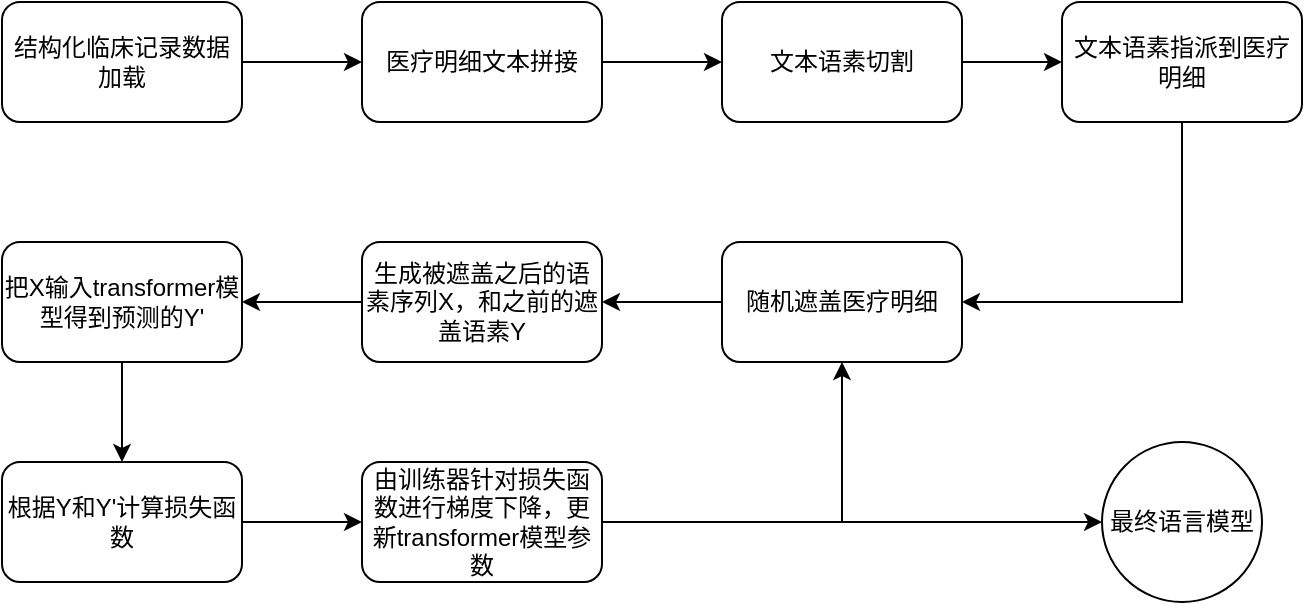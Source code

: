 <mxfile version="16.6.2" type="github" pages="3">
  <diagram id="oRuPAayAJAsklKvA7n5v" name="lm">
    <mxGraphModel dx="652" dy="841" grid="1" gridSize="10" guides="1" tooltips="1" connect="1" arrows="1" fold="1" page="1" pageScale="1" pageWidth="850" pageHeight="1100" math="0" shadow="0">
      <root>
        <mxCell id="0" />
        <mxCell id="1" parent="0" />
        <mxCell id="v6M2VdfhCZGnw-k66X98-5" style="edgeStyle=orthogonalEdgeStyle;rounded=0;orthogonalLoop=1;jettySize=auto;html=1;exitX=1;exitY=0.5;exitDx=0;exitDy=0;entryX=0;entryY=0.5;entryDx=0;entryDy=0;" parent="1" source="v6M2VdfhCZGnw-k66X98-1" target="v6M2VdfhCZGnw-k66X98-2" edge="1">
          <mxGeometry relative="1" as="geometry" />
        </mxCell>
        <mxCell id="v6M2VdfhCZGnw-k66X98-1" value="结构化临床记录数据加载" style="rounded=1;whiteSpace=wrap;html=1;" parent="1" vertex="1">
          <mxGeometry x="60" y="60" width="120" height="60" as="geometry" />
        </mxCell>
        <mxCell id="v6M2VdfhCZGnw-k66X98-2" value="医疗明细文本拼接" style="rounded=1;whiteSpace=wrap;html=1;" parent="1" vertex="1">
          <mxGeometry x="240" y="60" width="120" height="60" as="geometry" />
        </mxCell>
        <mxCell id="v6M2VdfhCZGnw-k66X98-3" value="文本语素切割" style="rounded=1;whiteSpace=wrap;html=1;" parent="1" vertex="1">
          <mxGeometry x="420" y="60" width="120" height="60" as="geometry" />
        </mxCell>
        <mxCell id="v6M2VdfhCZGnw-k66X98-4" value="文本语素指派到医疗明细" style="rounded=1;whiteSpace=wrap;html=1;" parent="1" vertex="1">
          <mxGeometry x="590" y="60" width="120" height="60" as="geometry" />
        </mxCell>
        <mxCell id="v6M2VdfhCZGnw-k66X98-6" style="edgeStyle=orthogonalEdgeStyle;rounded=0;orthogonalLoop=1;jettySize=auto;html=1;exitX=1;exitY=0.5;exitDx=0;exitDy=0;entryX=0;entryY=0.5;entryDx=0;entryDy=0;" parent="1" source="v6M2VdfhCZGnw-k66X98-2" target="v6M2VdfhCZGnw-k66X98-3" edge="1">
          <mxGeometry relative="1" as="geometry">
            <mxPoint x="190" y="100" as="sourcePoint" />
            <mxPoint x="250" y="100" as="targetPoint" />
          </mxGeometry>
        </mxCell>
        <mxCell id="v6M2VdfhCZGnw-k66X98-8" value="随机遮盖医疗明细" style="rounded=1;whiteSpace=wrap;html=1;" parent="1" vertex="1">
          <mxGeometry x="420" y="180" width="120" height="60" as="geometry" />
        </mxCell>
        <mxCell id="v6M2VdfhCZGnw-k66X98-9" style="edgeStyle=orthogonalEdgeStyle;rounded=0;orthogonalLoop=1;jettySize=auto;html=1;exitX=0.5;exitY=1;exitDx=0;exitDy=0;entryX=1;entryY=0.5;entryDx=0;entryDy=0;" parent="1" source="v6M2VdfhCZGnw-k66X98-4" target="v6M2VdfhCZGnw-k66X98-8" edge="1">
          <mxGeometry relative="1" as="geometry">
            <mxPoint x="490" y="130" as="sourcePoint" />
            <mxPoint x="490" y="190" as="targetPoint" />
          </mxGeometry>
        </mxCell>
        <mxCell id="v6M2VdfhCZGnw-k66X98-10" value="生成被遮盖之后的语素序列X，和之前的遮盖语素Y" style="rounded=1;whiteSpace=wrap;html=1;" parent="1" vertex="1">
          <mxGeometry x="240" y="180" width="120" height="60" as="geometry" />
        </mxCell>
        <mxCell id="v6M2VdfhCZGnw-k66X98-11" style="edgeStyle=orthogonalEdgeStyle;rounded=0;orthogonalLoop=1;jettySize=auto;html=1;entryX=1;entryY=0.5;entryDx=0;entryDy=0;exitX=0;exitY=0.5;exitDx=0;exitDy=0;" parent="1" source="v6M2VdfhCZGnw-k66X98-8" target="v6M2VdfhCZGnw-k66X98-10" edge="1">
          <mxGeometry relative="1" as="geometry">
            <mxPoint x="240" y="210" as="sourcePoint" />
            <mxPoint x="370" y="220" as="targetPoint" />
          </mxGeometry>
        </mxCell>
        <mxCell id="v6M2VdfhCZGnw-k66X98-12" value="把X输入transformer模型得到预测的Y&#39;" style="rounded=1;whiteSpace=wrap;html=1;" parent="1" vertex="1">
          <mxGeometry x="60" y="180" width="120" height="60" as="geometry" />
        </mxCell>
        <mxCell id="v6M2VdfhCZGnw-k66X98-13" style="edgeStyle=orthogonalEdgeStyle;rounded=0;orthogonalLoop=1;jettySize=auto;html=1;exitX=0;exitY=0.5;exitDx=0;exitDy=0;entryX=1;entryY=0.5;entryDx=0;entryDy=0;" parent="1" source="v6M2VdfhCZGnw-k66X98-10" target="v6M2VdfhCZGnw-k66X98-12" edge="1">
          <mxGeometry relative="1" as="geometry">
            <mxPoint x="490" y="130" as="sourcePoint" />
            <mxPoint x="490" y="190" as="targetPoint" />
          </mxGeometry>
        </mxCell>
        <mxCell id="v6M2VdfhCZGnw-k66X98-14" value="根据Y和Y&#39;计算损失函数" style="rounded=1;whiteSpace=wrap;html=1;" parent="1" vertex="1">
          <mxGeometry x="60" y="290" width="120" height="60" as="geometry" />
        </mxCell>
        <mxCell id="v6M2VdfhCZGnw-k66X98-15" style="edgeStyle=orthogonalEdgeStyle;rounded=0;orthogonalLoop=1;jettySize=auto;html=1;exitX=0.5;exitY=1;exitDx=0;exitDy=0;entryX=0.5;entryY=0;entryDx=0;entryDy=0;" parent="1" source="v6M2VdfhCZGnw-k66X98-12" target="v6M2VdfhCZGnw-k66X98-14" edge="1">
          <mxGeometry relative="1" as="geometry">
            <mxPoint x="130" y="250" as="sourcePoint" />
            <mxPoint x="130" y="300" as="targetPoint" />
          </mxGeometry>
        </mxCell>
        <mxCell id="v6M2VdfhCZGnw-k66X98-16" value="由训练器针对损失函数进行梯度下降，更新transformer模型参数" style="rounded=1;whiteSpace=wrap;html=1;" parent="1" vertex="1">
          <mxGeometry x="240" y="290" width="120" height="60" as="geometry" />
        </mxCell>
        <mxCell id="v6M2VdfhCZGnw-k66X98-17" style="edgeStyle=orthogonalEdgeStyle;rounded=0;orthogonalLoop=1;jettySize=auto;html=1;entryX=0;entryY=0.5;entryDx=0;entryDy=0;exitX=1;exitY=0.5;exitDx=0;exitDy=0;" parent="1" source="v6M2VdfhCZGnw-k66X98-14" target="v6M2VdfhCZGnw-k66X98-16" edge="1">
          <mxGeometry relative="1" as="geometry">
            <mxPoint x="360" y="320" as="sourcePoint" />
            <mxPoint x="250" y="330" as="targetPoint" />
          </mxGeometry>
        </mxCell>
        <mxCell id="v6M2VdfhCZGnw-k66X98-18" style="edgeStyle=orthogonalEdgeStyle;rounded=0;orthogonalLoop=1;jettySize=auto;html=1;entryX=0;entryY=0.5;entryDx=0;entryDy=0;exitX=1;exitY=0.5;exitDx=0;exitDy=0;" parent="1" source="v6M2VdfhCZGnw-k66X98-3" target="v6M2VdfhCZGnw-k66X98-4" edge="1">
          <mxGeometry relative="1" as="geometry">
            <mxPoint x="550" y="80" as="sourcePoint" />
            <mxPoint x="430" y="100" as="targetPoint" />
          </mxGeometry>
        </mxCell>
        <mxCell id="v6M2VdfhCZGnw-k66X98-19" style="edgeStyle=orthogonalEdgeStyle;rounded=0;orthogonalLoop=1;jettySize=auto;html=1;entryX=0.5;entryY=1;entryDx=0;entryDy=0;exitX=1;exitY=0.5;exitDx=0;exitDy=0;" parent="1" source="v6M2VdfhCZGnw-k66X98-16" target="v6M2VdfhCZGnw-k66X98-8" edge="1">
          <mxGeometry relative="1" as="geometry">
            <mxPoint x="190" y="330" as="sourcePoint" />
            <mxPoint x="250" y="330" as="targetPoint" />
          </mxGeometry>
        </mxCell>
        <mxCell id="v6M2VdfhCZGnw-k66X98-20" value="最终语言模型" style="ellipse;whiteSpace=wrap;html=1;aspect=fixed;" parent="1" vertex="1">
          <mxGeometry x="610" y="280" width="80" height="80" as="geometry" />
        </mxCell>
        <mxCell id="v6M2VdfhCZGnw-k66X98-21" value="" style="endArrow=classic;html=1;rounded=0;entryX=0;entryY=0.5;entryDx=0;entryDy=0;exitX=1;exitY=0.5;exitDx=0;exitDy=0;" parent="1" source="v6M2VdfhCZGnw-k66X98-16" target="v6M2VdfhCZGnw-k66X98-20" edge="1">
          <mxGeometry width="50" height="50" relative="1" as="geometry">
            <mxPoint x="350" y="400" as="sourcePoint" />
            <mxPoint x="400" y="350" as="targetPoint" />
          </mxGeometry>
        </mxCell>
      </root>
    </mxGraphModel>
  </diagram>
  <diagram id="N7pvstVNxFCMJj_1e-nF" name="multi-task">
    <mxGraphModel dx="652" dy="841" grid="1" gridSize="10" guides="1" tooltips="1" connect="1" arrows="1" fold="1" page="1" pageScale="1" pageWidth="850" pageHeight="1100" math="0" shadow="0">
      <root>
        <mxCell id="vwsfvh74IHxc5rFhwHJT-0" />
        <mxCell id="vwsfvh74IHxc5rFhwHJT-1" parent="vwsfvh74IHxc5rFhwHJT-0" />
        <mxCell id="E9SeKCvRgPATsOGwxIKS-0" style="edgeStyle=orthogonalEdgeStyle;rounded=0;orthogonalLoop=1;jettySize=auto;html=1;exitX=1;exitY=0.5;exitDx=0;exitDy=0;entryX=0;entryY=0.5;entryDx=0;entryDy=0;" parent="vwsfvh74IHxc5rFhwHJT-1" source="E9SeKCvRgPATsOGwxIKS-1" target="E9SeKCvRgPATsOGwxIKS-2" edge="1">
          <mxGeometry relative="1" as="geometry" />
        </mxCell>
        <mxCell id="E9SeKCvRgPATsOGwxIKS-1" value="结构化临床记录数据加载" style="rounded=1;whiteSpace=wrap;html=1;" parent="vwsfvh74IHxc5rFhwHJT-1" vertex="1">
          <mxGeometry x="60" y="60" width="120" height="60" as="geometry" />
        </mxCell>
        <mxCell id="E9SeKCvRgPATsOGwxIKS-2" value="医疗明细文本拼接" style="rounded=1;whiteSpace=wrap;html=1;" parent="vwsfvh74IHxc5rFhwHJT-1" vertex="1">
          <mxGeometry x="240" y="60" width="120" height="60" as="geometry" />
        </mxCell>
        <mxCell id="E9SeKCvRgPATsOGwxIKS-3" value="文本语素切割" style="rounded=1;whiteSpace=wrap;html=1;" parent="vwsfvh74IHxc5rFhwHJT-1" vertex="1">
          <mxGeometry x="420" y="60" width="120" height="60" as="geometry" />
        </mxCell>
        <mxCell id="E9SeKCvRgPATsOGwxIKS-4" value="文本语素指派到医疗明细" style="rounded=1;whiteSpace=wrap;html=1;" parent="vwsfvh74IHxc5rFhwHJT-1" vertex="1">
          <mxGeometry x="590" y="60" width="120" height="60" as="geometry" />
        </mxCell>
        <mxCell id="E9SeKCvRgPATsOGwxIKS-5" style="edgeStyle=orthogonalEdgeStyle;rounded=0;orthogonalLoop=1;jettySize=auto;html=1;exitX=1;exitY=0.5;exitDx=0;exitDy=0;entryX=0;entryY=0.5;entryDx=0;entryDy=0;" parent="vwsfvh74IHxc5rFhwHJT-1" source="E9SeKCvRgPATsOGwxIKS-2" target="E9SeKCvRgPATsOGwxIKS-3" edge="1">
          <mxGeometry relative="1" as="geometry">
            <mxPoint x="190" y="100" as="sourcePoint" />
            <mxPoint x="250" y="100" as="targetPoint" />
          </mxGeometry>
        </mxCell>
        <mxCell id="E9SeKCvRgPATsOGwxIKS-6" value="随机遮盖医疗明细&lt;br&gt;(名称，金额，性别,etc)" style="rounded=1;whiteSpace=wrap;html=1;" parent="vwsfvh74IHxc5rFhwHJT-1" vertex="1">
          <mxGeometry x="320" y="150" width="120" height="60" as="geometry" />
        </mxCell>
        <mxCell id="E9SeKCvRgPATsOGwxIKS-7" style="edgeStyle=orthogonalEdgeStyle;rounded=0;orthogonalLoop=1;jettySize=auto;html=1;exitX=0.5;exitY=1;exitDx=0;exitDy=0;entryX=1;entryY=0.5;entryDx=0;entryDy=0;" parent="vwsfvh74IHxc5rFhwHJT-1" source="E9SeKCvRgPATsOGwxIKS-4" target="E9SeKCvRgPATsOGwxIKS-6" edge="1">
          <mxGeometry relative="1" as="geometry">
            <mxPoint x="490" y="130" as="sourcePoint" />
            <mxPoint x="490" y="190" as="targetPoint" />
          </mxGeometry>
        </mxCell>
        <mxCell id="E9SeKCvRgPATsOGwxIKS-8" value="生成被遮盖之后的语素序列X" style="rounded=1;whiteSpace=wrap;html=1;" parent="vwsfvh74IHxc5rFhwHJT-1" vertex="1">
          <mxGeometry x="60" y="260" width="120" height="60" as="geometry" />
        </mxCell>
        <mxCell id="E9SeKCvRgPATsOGwxIKS-10" value="把X输入语言模型得到序列语义向量" style="rounded=1;whiteSpace=wrap;html=1;" parent="vwsfvh74IHxc5rFhwHJT-1" vertex="1">
          <mxGeometry x="60" y="350" width="120" height="60" as="geometry" />
        </mxCell>
        <mxCell id="E9SeKCvRgPATsOGwxIKS-12" value="损失函数计算" style="rounded=1;whiteSpace=wrap;html=1;" parent="vwsfvh74IHxc5rFhwHJT-1" vertex="1">
          <mxGeometry x="530" y="440" width="120" height="60" as="geometry" />
        </mxCell>
        <mxCell id="E9SeKCvRgPATsOGwxIKS-13" style="edgeStyle=orthogonalEdgeStyle;rounded=0;orthogonalLoop=1;jettySize=auto;html=1;exitX=0.5;exitY=1;exitDx=0;exitDy=0;entryX=0.5;entryY=0;entryDx=0;entryDy=0;" parent="vwsfvh74IHxc5rFhwHJT-1" source="E9SeKCvRgPATsOGwxIKS-10" target="E9SeKCvRgPATsOGwxIKS-21" edge="1">
          <mxGeometry relative="1" as="geometry">
            <mxPoint x="130" y="420" as="sourcePoint" />
            <mxPoint x="130" y="470" as="targetPoint" />
          </mxGeometry>
        </mxCell>
        <mxCell id="E9SeKCvRgPATsOGwxIKS-14" value="训练器迭代模型参数" style="rounded=1;whiteSpace=wrap;html=1;" parent="vwsfvh74IHxc5rFhwHJT-1" vertex="1">
          <mxGeometry x="600" y="630" width="120" height="60" as="geometry" />
        </mxCell>
        <mxCell id="E9SeKCvRgPATsOGwxIKS-15" style="edgeStyle=orthogonalEdgeStyle;rounded=0;orthogonalLoop=1;jettySize=auto;html=1;entryX=0.5;entryY=0;entryDx=0;entryDy=0;exitX=0.5;exitY=1;exitDx=0;exitDy=0;" parent="vwsfvh74IHxc5rFhwHJT-1" source="E9SeKCvRgPATsOGwxIKS-12" target="E9SeKCvRgPATsOGwxIKS-47" edge="1">
          <mxGeometry relative="1" as="geometry">
            <mxPoint x="360" y="460" as="sourcePoint" />
            <mxPoint x="250" y="470" as="targetPoint" />
            <Array as="points">
              <mxPoint x="590" y="520" />
              <mxPoint x="660" y="520" />
            </Array>
          </mxGeometry>
        </mxCell>
        <mxCell id="E9SeKCvRgPATsOGwxIKS-16" style="edgeStyle=orthogonalEdgeStyle;rounded=0;orthogonalLoop=1;jettySize=auto;html=1;entryX=0;entryY=0.5;entryDx=0;entryDy=0;exitX=1;exitY=0.5;exitDx=0;exitDy=0;" parent="vwsfvh74IHxc5rFhwHJT-1" source="E9SeKCvRgPATsOGwxIKS-3" target="E9SeKCvRgPATsOGwxIKS-4" edge="1">
          <mxGeometry relative="1" as="geometry">
            <mxPoint x="550" y="80" as="sourcePoint" />
            <mxPoint x="430" y="100" as="targetPoint" />
          </mxGeometry>
        </mxCell>
        <mxCell id="E9SeKCvRgPATsOGwxIKS-18" value="最终模型" style="ellipse;whiteSpace=wrap;html=1;aspect=fixed;" parent="vwsfvh74IHxc5rFhwHJT-1" vertex="1">
          <mxGeometry x="620" y="730" width="80" height="80" as="geometry" />
        </mxCell>
        <mxCell id="E9SeKCvRgPATsOGwxIKS-19" value="" style="endArrow=classic;html=1;rounded=0;entryX=0.5;entryY=0;entryDx=0;entryDy=0;exitX=0.5;exitY=1;exitDx=0;exitDy=0;" parent="vwsfvh74IHxc5rFhwHJT-1" source="E9SeKCvRgPATsOGwxIKS-14" target="E9SeKCvRgPATsOGwxIKS-18" edge="1">
          <mxGeometry width="50" height="50" relative="1" as="geometry">
            <mxPoint x="350" y="540" as="sourcePoint" />
            <mxPoint x="400" y="490" as="targetPoint" />
          </mxGeometry>
        </mxCell>
        <mxCell id="E9SeKCvRgPATsOGwxIKS-20" style="edgeStyle=orthogonalEdgeStyle;rounded=0;orthogonalLoop=1;jettySize=auto;html=1;exitX=0.5;exitY=1;exitDx=0;exitDy=0;entryX=0.5;entryY=0;entryDx=0;entryDy=0;" parent="vwsfvh74IHxc5rFhwHJT-1" source="E9SeKCvRgPATsOGwxIKS-8" target="E9SeKCvRgPATsOGwxIKS-10" edge="1">
          <mxGeometry relative="1" as="geometry">
            <mxPoint x="130" y="420" as="sourcePoint" />
            <mxPoint x="380" y="270" as="targetPoint" />
          </mxGeometry>
        </mxCell>
        <mxCell id="E9SeKCvRgPATsOGwxIKS-21" value="把语义向量指派到对应医疗明细" style="rounded=1;whiteSpace=wrap;html=1;" parent="vwsfvh74IHxc5rFhwHJT-1" vertex="1">
          <mxGeometry x="60" y="440" width="120" height="60" as="geometry" />
        </mxCell>
        <mxCell id="E9SeKCvRgPATsOGwxIKS-22" style="edgeStyle=orthogonalEdgeStyle;rounded=0;orthogonalLoop=1;jettySize=auto;html=1;exitX=0.5;exitY=1;exitDx=0;exitDy=0;entryX=0.5;entryY=0;entryDx=0;entryDy=0;" parent="vwsfvh74IHxc5rFhwHJT-1" source="E9SeKCvRgPATsOGwxIKS-6" target="E9SeKCvRgPATsOGwxIKS-8" edge="1">
          <mxGeometry relative="1" as="geometry">
            <mxPoint x="190" y="100" as="sourcePoint" />
            <mxPoint x="250" y="100" as="targetPoint" />
          </mxGeometry>
        </mxCell>
        <mxCell id="E9SeKCvRgPATsOGwxIKS-23" value="生成被遮盖之后的时间序列" style="rounded=1;whiteSpace=wrap;html=1;" parent="vwsfvh74IHxc5rFhwHJT-1" vertex="1">
          <mxGeometry x="220" y="260" width="120" height="60" as="geometry" />
        </mxCell>
        <mxCell id="E9SeKCvRgPATsOGwxIKS-25" style="edgeStyle=orthogonalEdgeStyle;rounded=0;orthogonalLoop=1;jettySize=auto;html=1;exitX=0.5;exitY=1;exitDx=0;exitDy=0;entryX=0.5;entryY=0;entryDx=0;entryDy=0;" parent="vwsfvh74IHxc5rFhwHJT-1" source="E9SeKCvRgPATsOGwxIKS-6" target="E9SeKCvRgPATsOGwxIKS-23" edge="1">
          <mxGeometry relative="1" as="geometry">
            <mxPoint x="390" y="220" as="sourcePoint" />
            <mxPoint x="130" y="270" as="targetPoint" />
          </mxGeometry>
        </mxCell>
        <mxCell id="E9SeKCvRgPATsOGwxIKS-26" value="生成被遮盖之后的金额序列" style="rounded=1;whiteSpace=wrap;html=1;" parent="vwsfvh74IHxc5rFhwHJT-1" vertex="1">
          <mxGeometry x="365" y="260" width="120" height="60" as="geometry" />
        </mxCell>
        <mxCell id="E9SeKCvRgPATsOGwxIKS-27" style="edgeStyle=orthogonalEdgeStyle;rounded=0;orthogonalLoop=1;jettySize=auto;html=1;exitX=0.5;exitY=1;exitDx=0;exitDy=0;entryX=0.5;entryY=0;entryDx=0;entryDy=0;" parent="vwsfvh74IHxc5rFhwHJT-1" source="E9SeKCvRgPATsOGwxIKS-6" target="E9SeKCvRgPATsOGwxIKS-26" edge="1">
          <mxGeometry relative="1" as="geometry">
            <mxPoint x="390" y="220" as="sourcePoint" />
            <mxPoint x="290" y="270" as="targetPoint" />
          </mxGeometry>
        </mxCell>
        <mxCell id="E9SeKCvRgPATsOGwxIKS-38" style="edgeStyle=orthogonalEdgeStyle;rounded=0;orthogonalLoop=1;jettySize=auto;html=1;exitX=1;exitY=0.5;exitDx=0;exitDy=0;entryX=0.5;entryY=0;entryDx=0;entryDy=0;" parent="vwsfvh74IHxc5rFhwHJT-1" source="E9SeKCvRgPATsOGwxIKS-28" target="E9SeKCvRgPATsOGwxIKS-36" edge="1">
          <mxGeometry relative="1" as="geometry">
            <Array as="points">
              <mxPoint x="510" y="470" />
              <mxPoint x="510" y="240" />
              <mxPoint x="670" y="240" />
            </Array>
          </mxGeometry>
        </mxCell>
        <mxCell id="E9SeKCvRgPATsOGwxIKS-28" value="合并多模态特征向量" style="rounded=1;whiteSpace=wrap;html=1;" parent="vwsfvh74IHxc5rFhwHJT-1" vertex="1">
          <mxGeometry x="290" y="440" width="120" height="60" as="geometry" />
        </mxCell>
        <mxCell id="E9SeKCvRgPATsOGwxIKS-29" style="edgeStyle=orthogonalEdgeStyle;rounded=0;orthogonalLoop=1;jettySize=auto;html=1;exitX=0.5;exitY=1;exitDx=0;exitDy=0;entryX=0.5;entryY=0;entryDx=0;entryDy=0;" parent="vwsfvh74IHxc5rFhwHJT-1" source="E9SeKCvRgPATsOGwxIKS-32" target="E9SeKCvRgPATsOGwxIKS-28" edge="1">
          <mxGeometry relative="1" as="geometry">
            <mxPoint x="390" y="220" as="sourcePoint" />
            <mxPoint x="435" y="270" as="targetPoint" />
            <Array as="points">
              <mxPoint x="425" y="420" />
              <mxPoint x="350" y="420" />
            </Array>
          </mxGeometry>
        </mxCell>
        <mxCell id="E9SeKCvRgPATsOGwxIKS-30" style="edgeStyle=orthogonalEdgeStyle;rounded=0;orthogonalLoop=1;jettySize=auto;html=1;entryX=0.5;entryY=0;entryDx=0;entryDy=0;exitX=0.5;exitY=1;exitDx=0;exitDy=0;" parent="vwsfvh74IHxc5rFhwHJT-1" source="E9SeKCvRgPATsOGwxIKS-33" target="E9SeKCvRgPATsOGwxIKS-28" edge="1">
          <mxGeometry relative="1" as="geometry">
            <mxPoint x="270" y="410" as="sourcePoint" />
            <mxPoint x="360" y="450" as="targetPoint" />
            <Array as="points">
              <mxPoint x="280" y="420" />
              <mxPoint x="350" y="420" />
            </Array>
          </mxGeometry>
        </mxCell>
        <mxCell id="E9SeKCvRgPATsOGwxIKS-31" style="edgeStyle=orthogonalEdgeStyle;rounded=0;orthogonalLoop=1;jettySize=auto;html=1;exitX=1;exitY=0.5;exitDx=0;exitDy=0;entryX=0;entryY=0.5;entryDx=0;entryDy=0;" parent="vwsfvh74IHxc5rFhwHJT-1" source="E9SeKCvRgPATsOGwxIKS-21" target="E9SeKCvRgPATsOGwxIKS-28" edge="1">
          <mxGeometry relative="1" as="geometry">
            <mxPoint x="190" y="100" as="sourcePoint" />
            <mxPoint x="250" y="100" as="targetPoint" />
          </mxGeometry>
        </mxCell>
        <mxCell id="E9SeKCvRgPATsOGwxIKS-32" value="特征编码网络" style="rounded=1;whiteSpace=wrap;html=1;" parent="vwsfvh74IHxc5rFhwHJT-1" vertex="1">
          <mxGeometry x="365" y="350" width="120" height="60" as="geometry" />
        </mxCell>
        <mxCell id="E9SeKCvRgPATsOGwxIKS-33" value="特征编码网络" style="rounded=1;whiteSpace=wrap;html=1;" parent="vwsfvh74IHxc5rFhwHJT-1" vertex="1">
          <mxGeometry x="220" y="350" width="120" height="60" as="geometry" />
        </mxCell>
        <mxCell id="E9SeKCvRgPATsOGwxIKS-34" style="edgeStyle=orthogonalEdgeStyle;rounded=0;orthogonalLoop=1;jettySize=auto;html=1;exitX=0.5;exitY=1;exitDx=0;exitDy=0;entryX=0.5;entryY=0;entryDx=0;entryDy=0;" parent="vwsfvh74IHxc5rFhwHJT-1" source="E9SeKCvRgPATsOGwxIKS-23" target="E9SeKCvRgPATsOGwxIKS-33" edge="1">
          <mxGeometry relative="1" as="geometry">
            <mxPoint x="130" y="330" as="sourcePoint" />
            <mxPoint x="130" y="360" as="targetPoint" />
          </mxGeometry>
        </mxCell>
        <mxCell id="E9SeKCvRgPATsOGwxIKS-35" style="edgeStyle=orthogonalEdgeStyle;rounded=0;orthogonalLoop=1;jettySize=auto;html=1;exitX=0.5;exitY=1;exitDx=0;exitDy=0;entryX=0.5;entryY=0;entryDx=0;entryDy=0;" parent="vwsfvh74IHxc5rFhwHJT-1" source="E9SeKCvRgPATsOGwxIKS-26" target="E9SeKCvRgPATsOGwxIKS-32" edge="1">
          <mxGeometry relative="1" as="geometry">
            <mxPoint x="290" y="330" as="sourcePoint" />
            <mxPoint x="290" y="360" as="targetPoint" />
          </mxGeometry>
        </mxCell>
        <mxCell id="E9SeKCvRgPATsOGwxIKS-36" value="多层级编码网络" style="rounded=1;whiteSpace=wrap;html=1;" parent="vwsfvh74IHxc5rFhwHJT-1" vertex="1">
          <mxGeometry x="610" y="260" width="120" height="60" as="geometry" />
        </mxCell>
        <mxCell id="E9SeKCvRgPATsOGwxIKS-39" value="分类器" style="rounded=1;whiteSpace=wrap;html=1;" parent="vwsfvh74IHxc5rFhwHJT-1" vertex="1">
          <mxGeometry x="530" y="350" width="120" height="60" as="geometry" />
        </mxCell>
        <mxCell id="E9SeKCvRgPATsOGwxIKS-40" style="edgeStyle=orthogonalEdgeStyle;rounded=0;orthogonalLoop=1;jettySize=auto;html=1;entryX=0.5;entryY=0;entryDx=0;entryDy=0;exitX=0.5;exitY=1;exitDx=0;exitDy=0;" parent="vwsfvh74IHxc5rFhwHJT-1" source="E9SeKCvRgPATsOGwxIKS-36" target="E9SeKCvRgPATsOGwxIKS-39" edge="1">
          <mxGeometry relative="1" as="geometry">
            <mxPoint x="290" y="420" as="sourcePoint" />
            <mxPoint x="360" y="450" as="targetPoint" />
            <Array as="points">
              <mxPoint x="640" y="330" />
              <mxPoint x="590" y="330" />
            </Array>
          </mxGeometry>
        </mxCell>
        <mxCell id="E9SeKCvRgPATsOGwxIKS-41" value="回归器" style="rounded=1;whiteSpace=wrap;html=1;" parent="vwsfvh74IHxc5rFhwHJT-1" vertex="1">
          <mxGeometry x="670" y="350" width="120" height="60" as="geometry" />
        </mxCell>
        <mxCell id="E9SeKCvRgPATsOGwxIKS-43" style="edgeStyle=orthogonalEdgeStyle;rounded=0;orthogonalLoop=1;jettySize=auto;html=1;exitX=0.75;exitY=1;exitDx=0;exitDy=0;entryX=0.5;entryY=0;entryDx=0;entryDy=0;" parent="vwsfvh74IHxc5rFhwHJT-1" source="E9SeKCvRgPATsOGwxIKS-36" target="E9SeKCvRgPATsOGwxIKS-41" edge="1">
          <mxGeometry relative="1" as="geometry">
            <mxPoint x="390" y="220" as="sourcePoint" />
            <mxPoint x="435" y="270" as="targetPoint" />
          </mxGeometry>
        </mxCell>
        <mxCell id="E9SeKCvRgPATsOGwxIKS-44" style="edgeStyle=orthogonalEdgeStyle;rounded=0;orthogonalLoop=1;jettySize=auto;html=1;exitX=0.5;exitY=1;exitDx=0;exitDy=0;entryX=0.5;entryY=0;entryDx=0;entryDy=0;" parent="vwsfvh74IHxc5rFhwHJT-1" source="E9SeKCvRgPATsOGwxIKS-39" target="E9SeKCvRgPATsOGwxIKS-12" edge="1">
          <mxGeometry relative="1" as="geometry">
            <mxPoint x="290" y="330" as="sourcePoint" />
            <mxPoint x="290" y="360" as="targetPoint" />
          </mxGeometry>
        </mxCell>
        <mxCell id="E9SeKCvRgPATsOGwxIKS-45" style="edgeStyle=orthogonalEdgeStyle;rounded=0;orthogonalLoop=1;jettySize=auto;html=1;exitX=0.5;exitY=1;exitDx=0;exitDy=0;entryX=0.5;entryY=0;entryDx=0;entryDy=0;" parent="vwsfvh74IHxc5rFhwHJT-1" source="E9SeKCvRgPATsOGwxIKS-41" target="E9SeKCvRgPATsOGwxIKS-46" edge="1">
          <mxGeometry relative="1" as="geometry">
            <mxPoint x="600" y="420" as="sourcePoint" />
            <mxPoint x="600" y="450" as="targetPoint" />
          </mxGeometry>
        </mxCell>
        <mxCell id="E9SeKCvRgPATsOGwxIKS-46" value="损失函数计算" style="rounded=1;whiteSpace=wrap;html=1;" parent="vwsfvh74IHxc5rFhwHJT-1" vertex="1">
          <mxGeometry x="670" y="440" width="120" height="60" as="geometry" />
        </mxCell>
        <mxCell id="E9SeKCvRgPATsOGwxIKS-47" value="损失函数融合" style="rounded=1;whiteSpace=wrap;html=1;" parent="vwsfvh74IHxc5rFhwHJT-1" vertex="1">
          <mxGeometry x="600" y="540" width="120" height="60" as="geometry" />
        </mxCell>
        <mxCell id="E9SeKCvRgPATsOGwxIKS-48" style="edgeStyle=orthogonalEdgeStyle;rounded=0;orthogonalLoop=1;jettySize=auto;html=1;entryX=0.5;entryY=0;entryDx=0;entryDy=0;exitX=0.5;exitY=1;exitDx=0;exitDy=0;" parent="vwsfvh74IHxc5rFhwHJT-1" source="E9SeKCvRgPATsOGwxIKS-46" target="E9SeKCvRgPATsOGwxIKS-47" edge="1">
          <mxGeometry relative="1" as="geometry">
            <mxPoint x="600" y="510" as="sourcePoint" />
            <mxPoint x="670" y="540" as="targetPoint" />
          </mxGeometry>
        </mxCell>
        <mxCell id="E9SeKCvRgPATsOGwxIKS-49" value="" style="endArrow=classic;html=1;rounded=0;exitX=0.5;exitY=1;exitDx=0;exitDy=0;entryX=0.5;entryY=0;entryDx=0;entryDy=0;" parent="vwsfvh74IHxc5rFhwHJT-1" source="E9SeKCvRgPATsOGwxIKS-47" target="E9SeKCvRgPATsOGwxIKS-14" edge="1">
          <mxGeometry width="50" height="50" relative="1" as="geometry">
            <mxPoint x="670" y="690" as="sourcePoint" />
            <mxPoint x="660" y="620" as="targetPoint" />
          </mxGeometry>
        </mxCell>
      </root>
    </mxGraphModel>
  </diagram>
  <diagram id="gM_E1vvUg8hw1AgMtlir" name="network">
    <mxGraphModel dx="892" dy="841" grid="1" gridSize="10" guides="1" tooltips="1" connect="1" arrows="1" fold="1" page="1" pageScale="1" pageWidth="850" pageHeight="1100" math="0" shadow="0">
      <root>
        <mxCell id="sVDgmbjhsbCIhgk9ygy3-0" />
        <mxCell id="sVDgmbjhsbCIhgk9ygy3-1" parent="sVDgmbjhsbCIhgk9ygy3-0" />
        <mxCell id="D9OaQDnd62xlyKxIyN5h-46" style="edgeStyle=none;rounded=0;orthogonalLoop=1;jettySize=auto;html=1;exitX=0.5;exitY=1;exitDx=0;exitDy=0;entryX=0.5;entryY=0;entryDx=0;entryDy=0;" edge="1" parent="sVDgmbjhsbCIhgk9ygy3-1" source="D9OaQDnd62xlyKxIyN5h-44" target="D9OaQDnd62xlyKxIyN5h-45">
          <mxGeometry relative="1" as="geometry" />
        </mxCell>
        <mxCell id="D9OaQDnd62xlyKxIyN5h-44" value="" style="rounded=1;whiteSpace=wrap;html=1;" vertex="1" parent="sVDgmbjhsbCIhgk9ygy3-1">
          <mxGeometry x="110" y="410" width="310" height="40" as="geometry" />
        </mxCell>
        <mxCell id="D9OaQDnd62xlyKxIyN5h-24" value="" style="rounded=1;whiteSpace=wrap;html=1;imageWidth=24;imageHeight=24;" vertex="1" parent="sVDgmbjhsbCIhgk9ygy3-1">
          <mxGeometry x="262.5" y="280" width="55" height="110" as="geometry" />
        </mxCell>
        <mxCell id="D9OaQDnd62xlyKxIyN5h-22" value="" style="rounded=1;whiteSpace=wrap;html=1;imageWidth=24;imageHeight=24;" vertex="1" parent="sVDgmbjhsbCIhgk9ygy3-1">
          <mxGeometry x="205" y="280" width="55" height="110" as="geometry" />
        </mxCell>
        <mxCell id="D9OaQDnd62xlyKxIyN5h-0" value="年龄" style="rounded=1;whiteSpace=wrap;html=1;" vertex="1" parent="sVDgmbjhsbCIhgk9ygy3-1">
          <mxGeometry x="200" y="210" width="40" height="20" as="geometry" />
        </mxCell>
        <mxCell id="D9OaQDnd62xlyKxIyN5h-33" style="edgeStyle=orthogonalEdgeStyle;rounded=0;orthogonalLoop=1;jettySize=auto;html=1;exitX=0.5;exitY=1;exitDx=0;exitDy=0;entryX=0.5;entryY=0;entryDx=0;entryDy=0;" edge="1" parent="sVDgmbjhsbCIhgk9ygy3-1" source="D9OaQDnd62xlyKxIyN5h-1" target="D9OaQDnd62xlyKxIyN5h-30">
          <mxGeometry relative="1" as="geometry" />
        </mxCell>
        <mxCell id="D9OaQDnd62xlyKxIyN5h-1" value="性别" style="rounded=1;whiteSpace=wrap;html=1;" vertex="1" parent="sVDgmbjhsbCIhgk9ygy3-1">
          <mxGeometry x="120" y="140" width="40" height="20" as="geometry" />
        </mxCell>
        <mxCell id="D9OaQDnd62xlyKxIyN5h-2" value="" style="rounded=1;whiteSpace=wrap;html=1;" vertex="1" parent="sVDgmbjhsbCIhgk9ygy3-1">
          <mxGeometry x="200" y="180" width="250" height="80" as="geometry" />
        </mxCell>
        <mxCell id="D9OaQDnd62xlyKxIyN5h-34" style="edgeStyle=orthogonalEdgeStyle;rounded=0;orthogonalLoop=1;jettySize=auto;html=1;exitX=0.5;exitY=1;exitDx=0;exitDy=0;entryX=0.5;entryY=0;entryDx=0;entryDy=0;" edge="1" parent="sVDgmbjhsbCIhgk9ygy3-1" source="D9OaQDnd62xlyKxIyN5h-5" target="D9OaQDnd62xlyKxIyN5h-31">
          <mxGeometry relative="1" as="geometry">
            <Array as="points">
              <mxPoint x="270" y="240" />
              <mxPoint x="185" y="240" />
            </Array>
          </mxGeometry>
        </mxCell>
        <mxCell id="D9OaQDnd62xlyKxIyN5h-5" value="诊断" style="rounded=1;whiteSpace=wrap;html=1;" vertex="1" parent="sVDgmbjhsbCIhgk9ygy3-1">
          <mxGeometry x="250" y="205" width="40" height="20" as="geometry" />
        </mxCell>
        <mxCell id="D9OaQDnd62xlyKxIyN5h-36" style="edgeStyle=orthogonalEdgeStyle;rounded=0;orthogonalLoop=1;jettySize=auto;html=1;exitX=0.5;exitY=1;exitDx=0;exitDy=0;entryX=0.5;entryY=0;entryDx=0;entryDy=0;" edge="1" parent="sVDgmbjhsbCIhgk9ygy3-1" source="D9OaQDnd62xlyKxIyN5h-6" target="D9OaQDnd62xlyKxIyN5h-32">
          <mxGeometry relative="1" as="geometry">
            <Array as="points">
              <mxPoint x="320" y="250" />
              <mxPoint x="230" y="250" />
            </Array>
          </mxGeometry>
        </mxCell>
        <mxCell id="D9OaQDnd62xlyKxIyN5h-6" value="诊断" style="rounded=1;whiteSpace=wrap;html=1;" vertex="1" parent="sVDgmbjhsbCIhgk9ygy3-1">
          <mxGeometry x="300" y="205" width="40" height="20" as="geometry" />
        </mxCell>
        <mxCell id="D9OaQDnd62xlyKxIyN5h-40" style="edgeStyle=orthogonalEdgeStyle;rounded=0;orthogonalLoop=1;jettySize=auto;html=1;exitX=1;exitY=0.5;exitDx=0;exitDy=0;entryX=0.5;entryY=0;entryDx=0;entryDy=0;" edge="1" parent="sVDgmbjhsbCIhgk9ygy3-1" source="D9OaQDnd62xlyKxIyN5h-7" target="D9OaQDnd62xlyKxIyN5h-37">
          <mxGeometry relative="1" as="geometry" />
        </mxCell>
        <mxCell id="D9OaQDnd62xlyKxIyN5h-7" value="名称" style="rounded=1;whiteSpace=wrap;html=1;" vertex="1" parent="sVDgmbjhsbCIhgk9ygy3-1">
          <mxGeometry x="213" y="304" width="40" height="20" as="geometry" />
        </mxCell>
        <mxCell id="D9OaQDnd62xlyKxIyN5h-8" value="名称" style="rounded=1;whiteSpace=wrap;html=1;" vertex="1" parent="sVDgmbjhsbCIhgk9ygy3-1">
          <mxGeometry x="270" y="304" width="40" height="20" as="geometry" />
        </mxCell>
        <mxCell id="D9OaQDnd62xlyKxIyN5h-9" value="金额" style="rounded=1;whiteSpace=wrap;html=1;" vertex="1" parent="sVDgmbjhsbCIhgk9ygy3-1">
          <mxGeometry x="213" y="332" width="40" height="22" as="geometry" />
        </mxCell>
        <mxCell id="D9OaQDnd62xlyKxIyN5h-67" style="edgeStyle=orthogonalEdgeStyle;rounded=0;orthogonalLoop=1;jettySize=auto;html=1;exitX=1;exitY=0.75;exitDx=0;exitDy=0;entryX=0.5;entryY=0;entryDx=0;entryDy=0;" edge="1" parent="sVDgmbjhsbCIhgk9ygy3-1" source="D9OaQDnd62xlyKxIyN5h-10" target="D9OaQDnd62xlyKxIyN5h-55">
          <mxGeometry relative="1" as="geometry" />
        </mxCell>
        <mxCell id="D9OaQDnd62xlyKxIyN5h-10" value="金额" style="rounded=1;whiteSpace=wrap;html=1;" vertex="1" parent="sVDgmbjhsbCIhgk9ygy3-1">
          <mxGeometry x="270" y="334" width="40" height="20" as="geometry" />
        </mxCell>
        <mxCell id="D9OaQDnd62xlyKxIyN5h-11" value="时间" style="rounded=1;whiteSpace=wrap;html=1;" vertex="1" parent="sVDgmbjhsbCIhgk9ygy3-1">
          <mxGeometry x="213" y="364" width="40" height="20" as="geometry" />
        </mxCell>
        <mxCell id="D9OaQDnd62xlyKxIyN5h-12" value="时间" style="rounded=1;whiteSpace=wrap;html=1;" vertex="1" parent="sVDgmbjhsbCIhgk9ygy3-1">
          <mxGeometry x="270" y="364" width="40" height="20" as="geometry" />
        </mxCell>
        <mxCell id="D9OaQDnd62xlyKxIyN5h-13" value="时间" style="rounded=1;whiteSpace=wrap;html=1;" vertex="1" parent="sVDgmbjhsbCIhgk9ygy3-1">
          <mxGeometry x="205" y="205" width="40" height="20" as="geometry" />
        </mxCell>
        <mxCell id="D9OaQDnd62xlyKxIyN5h-15" value="个人层级" style="rounded=1;whiteSpace=wrap;html=1;" vertex="1" parent="sVDgmbjhsbCIhgk9ygy3-1">
          <mxGeometry x="50" y="140" width="50" height="20" as="geometry" />
        </mxCell>
        <mxCell id="D9OaQDnd62xlyKxIyN5h-16" value="" style="endArrow=none;html=1;rounded=0;" edge="1" parent="sVDgmbjhsbCIhgk9ygy3-1">
          <mxGeometry width="50" height="50" relative="1" as="geometry">
            <mxPoint x="120" y="170" as="sourcePoint" />
            <mxPoint x="780" y="170" as="targetPoint" />
          </mxGeometry>
        </mxCell>
        <mxCell id="D9OaQDnd62xlyKxIyN5h-17" value="" style="endArrow=none;html=1;rounded=0;" edge="1" parent="sVDgmbjhsbCIhgk9ygy3-1">
          <mxGeometry width="50" height="50" relative="1" as="geometry">
            <mxPoint x="120" y="270" as="sourcePoint" />
            <mxPoint x="780" y="270" as="targetPoint" />
          </mxGeometry>
        </mxCell>
        <mxCell id="D9OaQDnd62xlyKxIyN5h-18" value="就诊层级" style="rounded=1;whiteSpace=wrap;html=1;" vertex="1" parent="sVDgmbjhsbCIhgk9ygy3-1">
          <mxGeometry x="50" y="180" width="50" height="20" as="geometry" />
        </mxCell>
        <mxCell id="D9OaQDnd62xlyKxIyN5h-19" value="明细层级" style="rounded=1;whiteSpace=wrap;html=1;" vertex="1" parent="sVDgmbjhsbCIhgk9ygy3-1">
          <mxGeometry x="50" y="280" width="50" height="20" as="geometry" />
        </mxCell>
        <mxCell id="D9OaQDnd62xlyKxIyN5h-20" value="就诊" style="text;html=1;strokeColor=none;fillColor=none;align=center;verticalAlign=middle;whiteSpace=wrap;rounded=0;" vertex="1" parent="sVDgmbjhsbCIhgk9ygy3-1">
          <mxGeometry x="200" y="175" width="60" height="30" as="geometry" />
        </mxCell>
        <mxCell id="D9OaQDnd62xlyKxIyN5h-21" value="明细" style="text;html=1;strokeColor=none;fillColor=none;align=center;verticalAlign=middle;whiteSpace=wrap;rounded=0;" vertex="1" parent="sVDgmbjhsbCIhgk9ygy3-1">
          <mxGeometry x="205" y="275" width="60" height="30" as="geometry" />
        </mxCell>
        <mxCell id="D9OaQDnd62xlyKxIyN5h-25" value="明细" style="text;html=1;strokeColor=none;fillColor=none;align=center;verticalAlign=middle;whiteSpace=wrap;rounded=0;" vertex="1" parent="sVDgmbjhsbCIhgk9ygy3-1">
          <mxGeometry x="260" y="275" width="60" height="30" as="geometry" />
        </mxCell>
        <mxCell id="D9OaQDnd62xlyKxIyN5h-41" style="edgeStyle=orthogonalEdgeStyle;rounded=0;orthogonalLoop=1;jettySize=auto;html=1;exitX=0;exitY=0;exitDx=0;exitDy=0;entryX=0.5;entryY=0;entryDx=0;entryDy=0;" edge="1" parent="sVDgmbjhsbCIhgk9ygy3-1" source="D9OaQDnd62xlyKxIyN5h-29" target="D9OaQDnd62xlyKxIyN5h-38">
          <mxGeometry relative="1" as="geometry">
            <Array as="points">
              <mxPoint x="317" y="310" />
            </Array>
          </mxGeometry>
        </mxCell>
        <mxCell id="D9OaQDnd62xlyKxIyN5h-29" value="..." style="text;html=1;strokeColor=none;fillColor=none;align=center;verticalAlign=middle;whiteSpace=wrap;rounded=0;" vertex="1" parent="sVDgmbjhsbCIhgk9ygy3-1">
          <mxGeometry x="310" y="310" width="60" height="30" as="geometry" />
        </mxCell>
        <mxCell id="D9OaQDnd62xlyKxIyN5h-30" value="性别" style="rounded=1;whiteSpace=wrap;html=1;" vertex="1" parent="sVDgmbjhsbCIhgk9ygy3-1">
          <mxGeometry x="120" y="420" width="40" height="20" as="geometry" />
        </mxCell>
        <mxCell id="D9OaQDnd62xlyKxIyN5h-31" value="诊断" style="rounded=1;whiteSpace=wrap;html=1;" vertex="1" parent="sVDgmbjhsbCIhgk9ygy3-1">
          <mxGeometry x="165" y="420" width="40" height="20" as="geometry" />
        </mxCell>
        <mxCell id="D9OaQDnd62xlyKxIyN5h-32" value="诊断" style="rounded=1;whiteSpace=wrap;html=1;" vertex="1" parent="sVDgmbjhsbCIhgk9ygy3-1">
          <mxGeometry x="210" y="420" width="40" height="20" as="geometry" />
        </mxCell>
        <mxCell id="D9OaQDnd62xlyKxIyN5h-37" value="名称" style="rounded=1;whiteSpace=wrap;html=1;" vertex="1" parent="sVDgmbjhsbCIhgk9ygy3-1">
          <mxGeometry x="253" y="420" width="40" height="20" as="geometry" />
        </mxCell>
        <mxCell id="D9OaQDnd62xlyKxIyN5h-38" value="名称" style="rounded=1;whiteSpace=wrap;html=1;" vertex="1" parent="sVDgmbjhsbCIhgk9ygy3-1">
          <mxGeometry x="297" y="420" width="40" height="20" as="geometry" />
        </mxCell>
        <mxCell id="D9OaQDnd62xlyKxIyN5h-43" value="..." style="text;html=1;strokeColor=none;fillColor=none;align=center;verticalAlign=middle;whiteSpace=wrap;rounded=0;" vertex="1" parent="sVDgmbjhsbCIhgk9ygy3-1">
          <mxGeometry x="340" y="410" width="60" height="30" as="geometry" />
        </mxCell>
        <mxCell id="D9OaQDnd62xlyKxIyN5h-45" value="语言模型" style="rounded=1;whiteSpace=wrap;html=1;" vertex="1" parent="sVDgmbjhsbCIhgk9ygy3-1">
          <mxGeometry x="205" y="470" width="120" height="60" as="geometry" />
        </mxCell>
        <mxCell id="L68-wxIkkEhUnl4osXCe-16" style="edgeStyle=orthogonalEdgeStyle;rounded=0;orthogonalLoop=1;jettySize=auto;html=1;exitX=0.5;exitY=1;exitDx=0;exitDy=0;entryX=0;entryY=0.5;entryDx=0;entryDy=0;" edge="1" parent="sVDgmbjhsbCIhgk9ygy3-1" source="D9OaQDnd62xlyKxIyN5h-47" target="L68-wxIkkEhUnl4osXCe-15">
          <mxGeometry relative="1" as="geometry" />
        </mxCell>
        <mxCell id="D9OaQDnd62xlyKxIyN5h-47" value="" style="rounded=1;whiteSpace=wrap;html=1;" vertex="1" parent="sVDgmbjhsbCIhgk9ygy3-1">
          <mxGeometry x="110" y="550" width="310" height="40" as="geometry" />
        </mxCell>
        <mxCell id="D9OaQDnd62xlyKxIyN5h-48" value="emb_1" style="rounded=1;whiteSpace=wrap;html=1;" vertex="1" parent="sVDgmbjhsbCIhgk9ygy3-1">
          <mxGeometry x="120" y="560" width="40" height="20" as="geometry" />
        </mxCell>
        <mxCell id="D9OaQDnd62xlyKxIyN5h-49" value="emb_2" style="rounded=1;whiteSpace=wrap;html=1;" vertex="1" parent="sVDgmbjhsbCIhgk9ygy3-1">
          <mxGeometry x="165" y="560" width="40" height="20" as="geometry" />
        </mxCell>
        <mxCell id="D9OaQDnd62xlyKxIyN5h-50" value="emb_3" style="rounded=1;whiteSpace=wrap;html=1;" vertex="1" parent="sVDgmbjhsbCIhgk9ygy3-1">
          <mxGeometry x="210" y="560" width="40" height="20" as="geometry" />
        </mxCell>
        <mxCell id="D9OaQDnd62xlyKxIyN5h-51" value="emb_4" style="rounded=1;whiteSpace=wrap;html=1;" vertex="1" parent="sVDgmbjhsbCIhgk9ygy3-1">
          <mxGeometry x="253" y="560" width="40" height="20" as="geometry" />
        </mxCell>
        <mxCell id="D9OaQDnd62xlyKxIyN5h-52" value="emb_5" style="rounded=1;whiteSpace=wrap;html=1;" vertex="1" parent="sVDgmbjhsbCIhgk9ygy3-1">
          <mxGeometry x="297" y="560" width="40" height="20" as="geometry" />
        </mxCell>
        <mxCell id="D9OaQDnd62xlyKxIyN5h-53" value="..." style="text;html=1;strokeColor=none;fillColor=none;align=center;verticalAlign=middle;whiteSpace=wrap;rounded=0;" vertex="1" parent="sVDgmbjhsbCIhgk9ygy3-1">
          <mxGeometry x="340" y="550" width="60" height="30" as="geometry" />
        </mxCell>
        <mxCell id="D9OaQDnd62xlyKxIyN5h-54" style="edgeStyle=none;rounded=0;orthogonalLoop=1;jettySize=auto;html=1;exitX=0.5;exitY=1;exitDx=0;exitDy=0;entryX=0.5;entryY=0;entryDx=0;entryDy=0;" edge="1" parent="sVDgmbjhsbCIhgk9ygy3-1" source="D9OaQDnd62xlyKxIyN5h-45" target="D9OaQDnd62xlyKxIyN5h-47">
          <mxGeometry relative="1" as="geometry">
            <mxPoint x="275" y="460" as="sourcePoint" />
            <mxPoint x="275" y="480" as="targetPoint" />
          </mxGeometry>
        </mxCell>
        <mxCell id="L68-wxIkkEhUnl4osXCe-1" style="edgeStyle=orthogonalEdgeStyle;rounded=0;orthogonalLoop=1;jettySize=auto;html=1;exitX=0.5;exitY=1;exitDx=0;exitDy=0;entryX=0.5;entryY=0;entryDx=0;entryDy=0;" edge="1" parent="sVDgmbjhsbCIhgk9ygy3-1" source="D9OaQDnd62xlyKxIyN5h-55" target="D9OaQDnd62xlyKxIyN5h-69">
          <mxGeometry relative="1" as="geometry" />
        </mxCell>
        <mxCell id="D9OaQDnd62xlyKxIyN5h-55" value="" style="rounded=1;whiteSpace=wrap;html=1;" vertex="1" parent="sVDgmbjhsbCIhgk9ygy3-1">
          <mxGeometry x="460" y="410" width="140" height="40" as="geometry" />
        </mxCell>
        <mxCell id="D9OaQDnd62xlyKxIyN5h-56" value="金额" style="rounded=1;whiteSpace=wrap;html=1;" vertex="1" parent="sVDgmbjhsbCIhgk9ygy3-1">
          <mxGeometry x="470" y="420" width="40" height="20" as="geometry" />
        </mxCell>
        <mxCell id="D9OaQDnd62xlyKxIyN5h-57" value="金额" style="rounded=1;whiteSpace=wrap;html=1;" vertex="1" parent="sVDgmbjhsbCIhgk9ygy3-1">
          <mxGeometry x="515" y="420" width="40" height="20" as="geometry" />
        </mxCell>
        <mxCell id="D9OaQDnd62xlyKxIyN5h-61" value="..." style="text;html=1;strokeColor=none;fillColor=none;align=center;verticalAlign=middle;whiteSpace=wrap;rounded=0;" vertex="1" parent="sVDgmbjhsbCIhgk9ygy3-1">
          <mxGeometry x="540" y="410" width="60" height="30" as="geometry" />
        </mxCell>
        <mxCell id="L68-wxIkkEhUnl4osXCe-2" style="edgeStyle=orthogonalEdgeStyle;rounded=0;orthogonalLoop=1;jettySize=auto;html=1;exitX=0.5;exitY=1;exitDx=0;exitDy=0;entryX=0.5;entryY=0;entryDx=0;entryDy=0;" edge="1" parent="sVDgmbjhsbCIhgk9ygy3-1" source="D9OaQDnd62xlyKxIyN5h-62" target="L68-wxIkkEhUnl4osXCe-0">
          <mxGeometry relative="1" as="geometry" />
        </mxCell>
        <mxCell id="D9OaQDnd62xlyKxIyN5h-62" value="" style="rounded=1;whiteSpace=wrap;html=1;" vertex="1" parent="sVDgmbjhsbCIhgk9ygy3-1">
          <mxGeometry x="650" y="410" width="140" height="40" as="geometry" />
        </mxCell>
        <mxCell id="D9OaQDnd62xlyKxIyN5h-63" value="时间" style="rounded=1;whiteSpace=wrap;html=1;" vertex="1" parent="sVDgmbjhsbCIhgk9ygy3-1">
          <mxGeometry x="660" y="420" width="40" height="20" as="geometry" />
        </mxCell>
        <mxCell id="D9OaQDnd62xlyKxIyN5h-64" value="时间" style="rounded=1;whiteSpace=wrap;html=1;" vertex="1" parent="sVDgmbjhsbCIhgk9ygy3-1">
          <mxGeometry x="705" y="420" width="40" height="20" as="geometry" />
        </mxCell>
        <mxCell id="D9OaQDnd62xlyKxIyN5h-65" value="..." style="text;html=1;strokeColor=none;fillColor=none;align=center;verticalAlign=middle;whiteSpace=wrap;rounded=0;" vertex="1" parent="sVDgmbjhsbCIhgk9ygy3-1">
          <mxGeometry x="730" y="410" width="60" height="30" as="geometry" />
        </mxCell>
        <mxCell id="D9OaQDnd62xlyKxIyN5h-68" style="edgeStyle=orthogonalEdgeStyle;rounded=0;orthogonalLoop=1;jettySize=auto;html=1;exitX=1;exitY=0.5;exitDx=0;exitDy=0;entryX=0.5;entryY=0;entryDx=0;entryDy=0;" edge="1" parent="sVDgmbjhsbCIhgk9ygy3-1" source="D9OaQDnd62xlyKxIyN5h-12" target="D9OaQDnd62xlyKxIyN5h-62">
          <mxGeometry relative="1" as="geometry">
            <mxPoint x="320" y="359" as="sourcePoint" />
            <mxPoint x="555" y="344" as="targetPoint" />
          </mxGeometry>
        </mxCell>
        <mxCell id="L68-wxIkkEhUnl4osXCe-24" style="edgeStyle=orthogonalEdgeStyle;rounded=0;orthogonalLoop=1;jettySize=auto;html=1;exitX=0.5;exitY=1;exitDx=0;exitDy=0;entryX=0.5;entryY=0;entryDx=0;entryDy=0;" edge="1" parent="sVDgmbjhsbCIhgk9ygy3-1" source="D9OaQDnd62xlyKxIyN5h-69" target="L68-wxIkkEhUnl4osXCe-3">
          <mxGeometry relative="1" as="geometry" />
        </mxCell>
        <mxCell id="D9OaQDnd62xlyKxIyN5h-69" value="编码模型1" style="rounded=1;whiteSpace=wrap;html=1;" vertex="1" parent="sVDgmbjhsbCIhgk9ygy3-1">
          <mxGeometry x="490" y="470" width="80" height="46" as="geometry" />
        </mxCell>
        <mxCell id="L68-wxIkkEhUnl4osXCe-25" style="edgeStyle=orthogonalEdgeStyle;rounded=0;orthogonalLoop=1;jettySize=auto;html=1;exitX=0.5;exitY=1;exitDx=0;exitDy=0;entryX=0.5;entryY=0;entryDx=0;entryDy=0;" edge="1" parent="sVDgmbjhsbCIhgk9ygy3-1" source="L68-wxIkkEhUnl4osXCe-0" target="L68-wxIkkEhUnl4osXCe-10">
          <mxGeometry relative="1" as="geometry" />
        </mxCell>
        <mxCell id="L68-wxIkkEhUnl4osXCe-0" value="编码模型2" style="rounded=1;whiteSpace=wrap;html=1;" vertex="1" parent="sVDgmbjhsbCIhgk9ygy3-1">
          <mxGeometry x="680" y="470" width="80" height="46" as="geometry" />
        </mxCell>
        <mxCell id="L68-wxIkkEhUnl4osXCe-3" value="" style="rounded=1;whiteSpace=wrap;html=1;" vertex="1" parent="sVDgmbjhsbCIhgk9ygy3-1">
          <mxGeometry x="460" y="550" width="150" height="40" as="geometry" />
        </mxCell>
        <mxCell id="L68-wxIkkEhUnl4osXCe-4" value="emb_4" style="rounded=1;whiteSpace=wrap;html=1;" vertex="1" parent="sVDgmbjhsbCIhgk9ygy3-1">
          <mxGeometry x="470" y="560" width="40" height="20" as="geometry" />
        </mxCell>
        <mxCell id="L68-wxIkkEhUnl4osXCe-5" value="emb_5" style="rounded=1;whiteSpace=wrap;html=1;" vertex="1" parent="sVDgmbjhsbCIhgk9ygy3-1">
          <mxGeometry x="515" y="560" width="40" height="20" as="geometry" />
        </mxCell>
        <mxCell id="L68-wxIkkEhUnl4osXCe-9" value="..." style="text;html=1;strokeColor=none;fillColor=none;align=center;verticalAlign=middle;whiteSpace=wrap;rounded=0;" vertex="1" parent="sVDgmbjhsbCIhgk9ygy3-1">
          <mxGeometry x="560" y="550" width="60" height="30" as="geometry" />
        </mxCell>
        <mxCell id="L68-wxIkkEhUnl4osXCe-10" value="" style="rounded=1;whiteSpace=wrap;html=1;" vertex="1" parent="sVDgmbjhsbCIhgk9ygy3-1">
          <mxGeometry x="645" y="550" width="150" height="40" as="geometry" />
        </mxCell>
        <mxCell id="L68-wxIkkEhUnl4osXCe-11" value="emb_2" style="rounded=1;whiteSpace=wrap;html=1;" vertex="1" parent="sVDgmbjhsbCIhgk9ygy3-1">
          <mxGeometry x="655" y="560" width="40" height="20" as="geometry" />
        </mxCell>
        <mxCell id="L68-wxIkkEhUnl4osXCe-12" value="emb_3" style="rounded=1;whiteSpace=wrap;html=1;" vertex="1" parent="sVDgmbjhsbCIhgk9ygy3-1">
          <mxGeometry x="700" y="560" width="40" height="20" as="geometry" />
        </mxCell>
        <mxCell id="L68-wxIkkEhUnl4osXCe-13" value="..." style="text;html=1;strokeColor=none;fillColor=none;align=center;verticalAlign=middle;whiteSpace=wrap;rounded=0;" vertex="1" parent="sVDgmbjhsbCIhgk9ygy3-1">
          <mxGeometry x="745" y="550" width="60" height="30" as="geometry" />
        </mxCell>
        <mxCell id="L68-wxIkkEhUnl4osXCe-26" style="edgeStyle=orthogonalEdgeStyle;rounded=0;orthogonalLoop=1;jettySize=auto;html=1;exitX=0.5;exitY=1;exitDx=0;exitDy=0;entryX=0.5;entryY=0;entryDx=0;entryDy=0;" edge="1" parent="sVDgmbjhsbCIhgk9ygy3-1" source="L68-wxIkkEhUnl4osXCe-15">
          <mxGeometry relative="1" as="geometry">
            <mxPoint x="435" y="690" as="targetPoint" />
          </mxGeometry>
        </mxCell>
        <mxCell id="L68-wxIkkEhUnl4osXCe-15" value="加和" style="ellipse;whiteSpace=wrap;html=1;aspect=fixed;" vertex="1" parent="sVDgmbjhsbCIhgk9ygy3-1">
          <mxGeometry x="410" y="620" width="50" height="50" as="geometry" />
        </mxCell>
        <mxCell id="L68-wxIkkEhUnl4osXCe-17" style="edgeStyle=orthogonalEdgeStyle;rounded=0;orthogonalLoop=1;jettySize=auto;html=1;exitX=0.5;exitY=1;exitDx=0;exitDy=0;entryX=1;entryY=0.5;entryDx=0;entryDy=0;" edge="1" parent="sVDgmbjhsbCIhgk9ygy3-1" source="L68-wxIkkEhUnl4osXCe-3" target="L68-wxIkkEhUnl4osXCe-15">
          <mxGeometry relative="1" as="geometry">
            <mxPoint x="275" y="600" as="sourcePoint" />
            <mxPoint x="420" y="655" as="targetPoint" />
          </mxGeometry>
        </mxCell>
        <mxCell id="L68-wxIkkEhUnl4osXCe-18" style="edgeStyle=orthogonalEdgeStyle;rounded=0;orthogonalLoop=1;jettySize=auto;html=1;exitX=0.5;exitY=1;exitDx=0;exitDy=0;entryX=1;entryY=0.5;entryDx=0;entryDy=0;" edge="1" parent="sVDgmbjhsbCIhgk9ygy3-1" source="L68-wxIkkEhUnl4osXCe-10" target="L68-wxIkkEhUnl4osXCe-15">
          <mxGeometry relative="1" as="geometry">
            <mxPoint x="545" y="600" as="sourcePoint" />
            <mxPoint x="470" y="655" as="targetPoint" />
          </mxGeometry>
        </mxCell>
        <mxCell id="L68-wxIkkEhUnl4osXCe-28" style="edgeStyle=orthogonalEdgeStyle;rounded=0;orthogonalLoop=1;jettySize=auto;html=1;exitX=0.5;exitY=1;exitDx=0;exitDy=0;entryX=0.5;entryY=0;entryDx=0;entryDy=0;" edge="1" parent="sVDgmbjhsbCIhgk9ygy3-1" target="L68-wxIkkEhUnl4osXCe-27">
          <mxGeometry relative="1" as="geometry">
            <mxPoint x="435" y="730" as="sourcePoint" />
          </mxGeometry>
        </mxCell>
        <mxCell id="L68-wxIkkEhUnl4osXCe-33" style="edgeStyle=orthogonalEdgeStyle;rounded=0;orthogonalLoop=1;jettySize=auto;html=1;exitX=0.5;exitY=1;exitDx=0;exitDy=0;entryX=0.5;entryY=0;entryDx=0;entryDy=0;" edge="1" parent="sVDgmbjhsbCIhgk9ygy3-1" source="L68-wxIkkEhUnl4osXCe-27" target="L68-wxIkkEhUnl4osXCe-45">
          <mxGeometry relative="1" as="geometry">
            <mxPoint x="435" y="826" as="targetPoint" />
          </mxGeometry>
        </mxCell>
        <mxCell id="L68-wxIkkEhUnl4osXCe-27" value="transformer" style="rounded=1;whiteSpace=wrap;html=1;" vertex="1" parent="sVDgmbjhsbCIhgk9ygy3-1">
          <mxGeometry x="375" y="750" width="120" height="60" as="geometry" />
        </mxCell>
        <mxCell id="L68-wxIkkEhUnl4osXCe-34" value="明细语义向量" style="rounded=1;whiteSpace=wrap;html=1;fillColor=#00FF00;" vertex="1" parent="sVDgmbjhsbCIhgk9ygy3-1">
          <mxGeometry x="30" y="840" width="80" height="20" as="geometry" />
        </mxCell>
        <mxCell id="L68-wxIkkEhUnl4osXCe-43" value="" style="group" vertex="1" connectable="0" parent="sVDgmbjhsbCIhgk9ygy3-1">
          <mxGeometry x="280" y="690" width="310" height="40" as="geometry" />
        </mxCell>
        <mxCell id="L68-wxIkkEhUnl4osXCe-35" value="" style="rounded=1;whiteSpace=wrap;html=1;" vertex="1" parent="L68-wxIkkEhUnl4osXCe-43">
          <mxGeometry width="310" height="40" as="geometry" />
        </mxCell>
        <mxCell id="L68-wxIkkEhUnl4osXCe-36" value="emb_1" style="rounded=1;whiteSpace=wrap;html=1;" vertex="1" parent="L68-wxIkkEhUnl4osXCe-43">
          <mxGeometry x="10" y="10" width="40" height="20" as="geometry" />
        </mxCell>
        <mxCell id="L68-wxIkkEhUnl4osXCe-37" value="emb_2" style="rounded=1;whiteSpace=wrap;html=1;" vertex="1" parent="L68-wxIkkEhUnl4osXCe-43">
          <mxGeometry x="55" y="10" width="40" height="20" as="geometry" />
        </mxCell>
        <mxCell id="L68-wxIkkEhUnl4osXCe-38" value="emb_3" style="rounded=1;whiteSpace=wrap;html=1;" vertex="1" parent="L68-wxIkkEhUnl4osXCe-43">
          <mxGeometry x="100" y="10" width="40" height="20" as="geometry" />
        </mxCell>
        <mxCell id="L68-wxIkkEhUnl4osXCe-39" value="emb_4" style="rounded=1;whiteSpace=wrap;html=1;" vertex="1" parent="L68-wxIkkEhUnl4osXCe-43">
          <mxGeometry x="143" y="10" width="40" height="20" as="geometry" />
        </mxCell>
        <mxCell id="L68-wxIkkEhUnl4osXCe-40" value="emb_5" style="rounded=1;whiteSpace=wrap;html=1;" vertex="1" parent="L68-wxIkkEhUnl4osXCe-43">
          <mxGeometry x="187" y="10" width="40" height="20" as="geometry" />
        </mxCell>
        <mxCell id="L68-wxIkkEhUnl4osXCe-41" value="..." style="text;html=1;strokeColor=none;fillColor=none;align=center;verticalAlign=middle;whiteSpace=wrap;rounded=0;" vertex="1" parent="L68-wxIkkEhUnl4osXCe-43">
          <mxGeometry x="230" width="60" height="30" as="geometry" />
        </mxCell>
        <mxCell id="L68-wxIkkEhUnl4osXCe-44" value="" style="group" vertex="1" connectable="0" parent="sVDgmbjhsbCIhgk9ygy3-1">
          <mxGeometry x="280" y="830" width="310" height="40" as="geometry" />
        </mxCell>
        <mxCell id="L68-wxIkkEhUnl4osXCe-45" value="" style="rounded=1;whiteSpace=wrap;html=1;" vertex="1" parent="L68-wxIkkEhUnl4osXCe-44">
          <mxGeometry y="-1" width="310" height="40" as="geometry" />
        </mxCell>
        <mxCell id="L68-wxIkkEhUnl4osXCe-46" value="emb_1" style="rounded=1;whiteSpace=wrap;html=1;" vertex="1" parent="L68-wxIkkEhUnl4osXCe-44">
          <mxGeometry x="10" y="10" width="40" height="20" as="geometry" />
        </mxCell>
        <mxCell id="L68-wxIkkEhUnl4osXCe-47" value="emb_2" style="rounded=1;whiteSpace=wrap;html=1;" vertex="1" parent="L68-wxIkkEhUnl4osXCe-44">
          <mxGeometry x="55" y="10" width="40" height="20" as="geometry" />
        </mxCell>
        <mxCell id="L68-wxIkkEhUnl4osXCe-48" value="emb_3" style="rounded=1;whiteSpace=wrap;html=1;" vertex="1" parent="L68-wxIkkEhUnl4osXCe-44">
          <mxGeometry x="100" y="10" width="40" height="20" as="geometry" />
        </mxCell>
        <mxCell id="L68-wxIkkEhUnl4osXCe-49" value="emb_4" style="rounded=1;whiteSpace=wrap;html=1;" vertex="1" parent="L68-wxIkkEhUnl4osXCe-44">
          <mxGeometry x="143" y="10" width="40" height="20" as="geometry" />
        </mxCell>
        <mxCell id="L68-wxIkkEhUnl4osXCe-50" value="emb_5" style="rounded=1;whiteSpace=wrap;html=1;" vertex="1" parent="L68-wxIkkEhUnl4osXCe-44">
          <mxGeometry x="187" y="10" width="40" height="20" as="geometry" />
        </mxCell>
        <mxCell id="L68-wxIkkEhUnl4osXCe-51" value="..." style="text;html=1;strokeColor=none;fillColor=none;align=center;verticalAlign=middle;whiteSpace=wrap;rounded=0;" vertex="1" parent="L68-wxIkkEhUnl4osXCe-44">
          <mxGeometry x="230" width="60" height="30" as="geometry" />
        </mxCell>
        <mxCell id="L68-wxIkkEhUnl4osXCe-57" style="edgeStyle=orthogonalEdgeStyle;rounded=0;orthogonalLoop=1;jettySize=auto;html=1;exitX=0.5;exitY=1;exitDx=0;exitDy=0;entryX=0.5;entryY=0;entryDx=0;entryDy=0;fontColor=#33FF33;" edge="1" parent="sVDgmbjhsbCIhgk9ygy3-1" source="L68-wxIkkEhUnl4osXCe-52" target="L68-wxIkkEhUnl4osXCe-56">
          <mxGeometry relative="1" as="geometry" />
        </mxCell>
        <mxCell id="L68-wxIkkEhUnl4osXCe-52" value="池化" style="rounded=1;whiteSpace=wrap;html=1;" vertex="1" parent="sVDgmbjhsbCIhgk9ygy3-1">
          <mxGeometry x="375" y="890" width="120" height="30" as="geometry" />
        </mxCell>
        <mxCell id="L68-wxIkkEhUnl4osXCe-55" style="edgeStyle=orthogonalEdgeStyle;rounded=0;orthogonalLoop=1;jettySize=auto;html=1;exitX=0.5;exitY=1;exitDx=0;exitDy=0;entryX=0.5;entryY=0;entryDx=0;entryDy=0;fontColor=#33FF33;" edge="1" parent="sVDgmbjhsbCIhgk9ygy3-1" source="L68-wxIkkEhUnl4osXCe-45" target="L68-wxIkkEhUnl4osXCe-52">
          <mxGeometry relative="1" as="geometry" />
        </mxCell>
        <mxCell id="L68-wxIkkEhUnl4osXCe-56" value="emb_1" style="rounded=1;whiteSpace=wrap;html=1;" vertex="1" parent="sVDgmbjhsbCIhgk9ygy3-1">
          <mxGeometry x="392.5" y="940" width="85" height="20" as="geometry" />
        </mxCell>
        <mxCell id="L68-wxIkkEhUnl4osXCe-71" style="edgeStyle=orthogonalEdgeStyle;rounded=0;orthogonalLoop=1;jettySize=auto;html=1;exitX=0.5;exitY=1;exitDx=0;exitDy=0;entryX=0.5;entryY=0;entryDx=0;entryDy=0;fontColor=#33FF33;dashed=1;dashPattern=1 1;" edge="1" parent="sVDgmbjhsbCIhgk9ygy3-1" source="L68-wxIkkEhUnl4osXCe-60" target="L68-wxIkkEhUnl4osXCe-70">
          <mxGeometry relative="1" as="geometry" />
        </mxCell>
        <mxCell id="L68-wxIkkEhUnl4osXCe-60" value="" style="rounded=1;whiteSpace=wrap;html=1;" vertex="1" parent="sVDgmbjhsbCIhgk9ygy3-1">
          <mxGeometry x="460" y="180" width="250" height="80" as="geometry" />
        </mxCell>
        <mxCell id="L68-wxIkkEhUnl4osXCe-61" value="诊断" style="rounded=1;whiteSpace=wrap;html=1;" vertex="1" parent="sVDgmbjhsbCIhgk9ygy3-1">
          <mxGeometry x="515" y="205" width="40" height="20" as="geometry" />
        </mxCell>
        <mxCell id="L68-wxIkkEhUnl4osXCe-62" value="诊断" style="rounded=1;whiteSpace=wrap;html=1;" vertex="1" parent="sVDgmbjhsbCIhgk9ygy3-1">
          <mxGeometry x="565" y="205" width="40" height="20" as="geometry" />
        </mxCell>
        <mxCell id="L68-wxIkkEhUnl4osXCe-63" value="时间" style="rounded=1;whiteSpace=wrap;html=1;" vertex="1" parent="sVDgmbjhsbCIhgk9ygy3-1">
          <mxGeometry x="470" y="205" width="40" height="20" as="geometry" />
        </mxCell>
        <mxCell id="L68-wxIkkEhUnl4osXCe-64" value="" style="endArrow=none;html=1;rounded=0;" edge="1" parent="sVDgmbjhsbCIhgk9ygy3-1">
          <mxGeometry width="50" height="50" relative="1" as="geometry">
            <mxPoint x="120" y="880" as="sourcePoint" />
            <mxPoint x="780" y="880" as="targetPoint" />
          </mxGeometry>
        </mxCell>
        <mxCell id="L68-wxIkkEhUnl4osXCe-65" value="" style="endArrow=none;html=1;rounded=0;" edge="1" parent="sVDgmbjhsbCIhgk9ygy3-1">
          <mxGeometry width="50" height="50" relative="1" as="geometry">
            <mxPoint x="120" y="820" as="sourcePoint" />
            <mxPoint x="780" y="820" as="targetPoint" />
          </mxGeometry>
        </mxCell>
        <mxCell id="L68-wxIkkEhUnl4osXCe-66" value="就诊语义向量" style="rounded=1;whiteSpace=wrap;html=1;fillColor=#00FF00;" vertex="1" parent="sVDgmbjhsbCIhgk9ygy3-1">
          <mxGeometry x="30" y="910" width="80" height="20" as="geometry" />
        </mxCell>
        <mxCell id="L68-wxIkkEhUnl4osXCe-68" value="" style="endArrow=none;html=1;rounded=0;" edge="1" parent="sVDgmbjhsbCIhgk9ygy3-1">
          <mxGeometry width="50" height="50" relative="1" as="geometry">
            <mxPoint x="120" y="970" as="sourcePoint" />
            <mxPoint x="780" y="970" as="targetPoint" />
          </mxGeometry>
        </mxCell>
        <mxCell id="L68-wxIkkEhUnl4osXCe-69" value="就诊" style="text;html=1;strokeColor=none;fillColor=none;align=center;verticalAlign=middle;whiteSpace=wrap;rounded=0;" vertex="1" parent="sVDgmbjhsbCIhgk9ygy3-1">
          <mxGeometry x="455" y="175" width="60" height="30" as="geometry" />
        </mxCell>
        <mxCell id="L68-wxIkkEhUnl4osXCe-70" value="emb_2" style="rounded=1;whiteSpace=wrap;html=1;" vertex="1" parent="sVDgmbjhsbCIhgk9ygy3-1">
          <mxGeometry x="542.5" y="940" width="85" height="20" as="geometry" />
        </mxCell>
      </root>
    </mxGraphModel>
  </diagram>
</mxfile>
